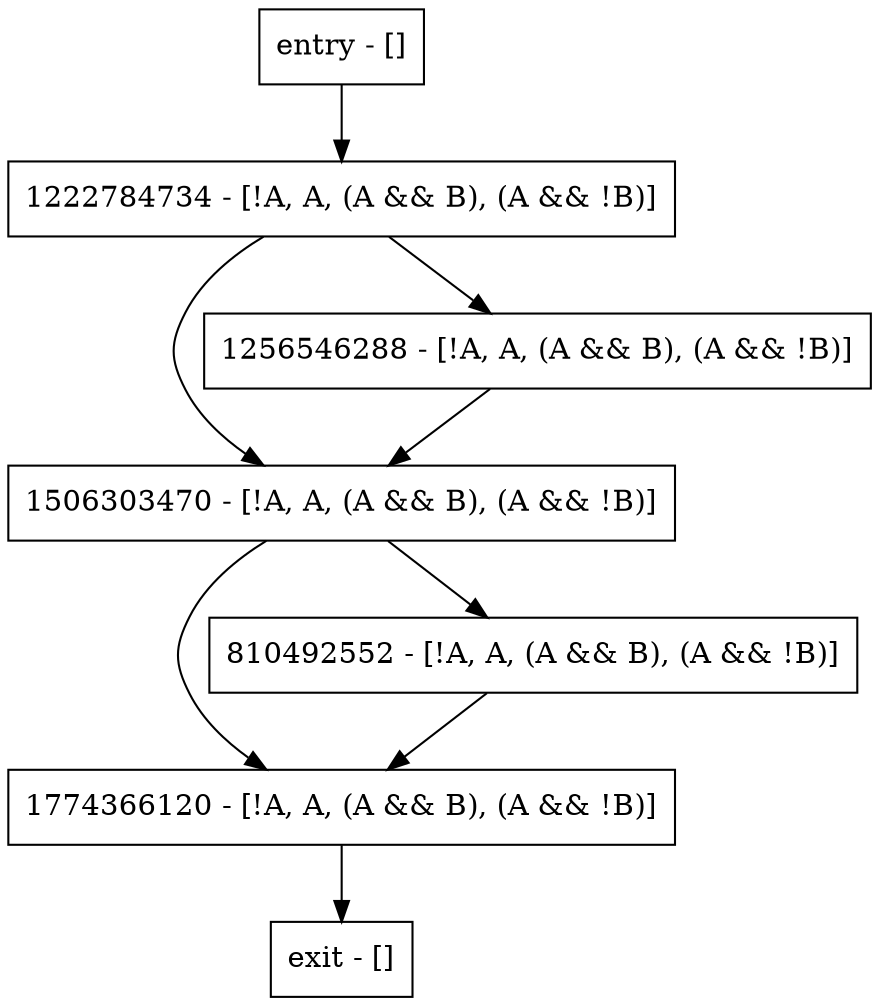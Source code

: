 digraph main {
node [shape=record];
1222784734 [label="1222784734 - [!A, A, (A && B), (A && !B)]"];
entry [label="entry - []"];
exit [label="exit - []"];
1506303470 [label="1506303470 - [!A, A, (A && B), (A && !B)]"];
1256546288 [label="1256546288 - [!A, A, (A && B), (A && !B)]"];
1774366120 [label="1774366120 - [!A, A, (A && B), (A && !B)]"];
810492552 [label="810492552 - [!A, A, (A && B), (A && !B)]"];
entry;
exit;
1222784734 -> 1506303470;
1222784734 -> 1256546288;
entry -> 1222784734;
1506303470 -> 1774366120;
1506303470 -> 810492552;
1256546288 -> 1506303470;
1774366120 -> exit;
810492552 -> 1774366120;
}

